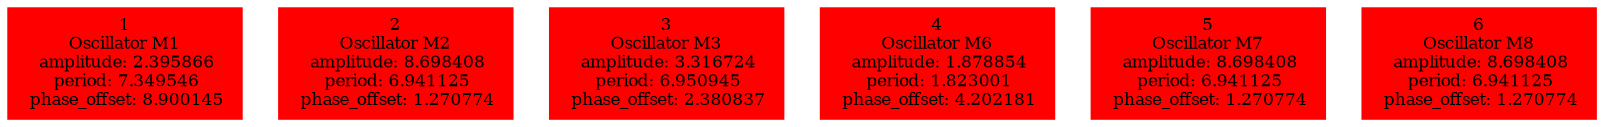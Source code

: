 digraph g{ forcelabels=true;
1 [label=<1<BR />Oscillator M1<BR /> amplitude: 2.395866<BR /> period: 7.349546<BR /> phase_offset: 8.900145>, shape=box,color=red,style=filled,fontsize=8];
2 [label=<2<BR />Oscillator M2<BR /> amplitude: 8.698408<BR /> period: 6.941125<BR /> phase_offset: 1.270774>, shape=box,color=red,style=filled,fontsize=8];
3 [label=<3<BR />Oscillator M3<BR /> amplitude: 3.316724<BR /> period: 6.950945<BR /> phase_offset: 2.380837>, shape=box,color=red,style=filled,fontsize=8];
4 [label=<4<BR />Oscillator M6<BR /> amplitude: 1.878854<BR /> period: 1.823001<BR /> phase_offset: 4.202181>, shape=box,color=red,style=filled,fontsize=8];
5 [label=<5<BR />Oscillator M7<BR /> amplitude: 8.698408<BR /> period: 6.941125<BR /> phase_offset: 1.270774>, shape=box,color=red,style=filled,fontsize=8];
6 [label=<6<BR />Oscillator M8<BR /> amplitude: 8.698408<BR /> period: 6.941125<BR /> phase_offset: 1.270774>, shape=box,color=red,style=filled,fontsize=8];
 }
